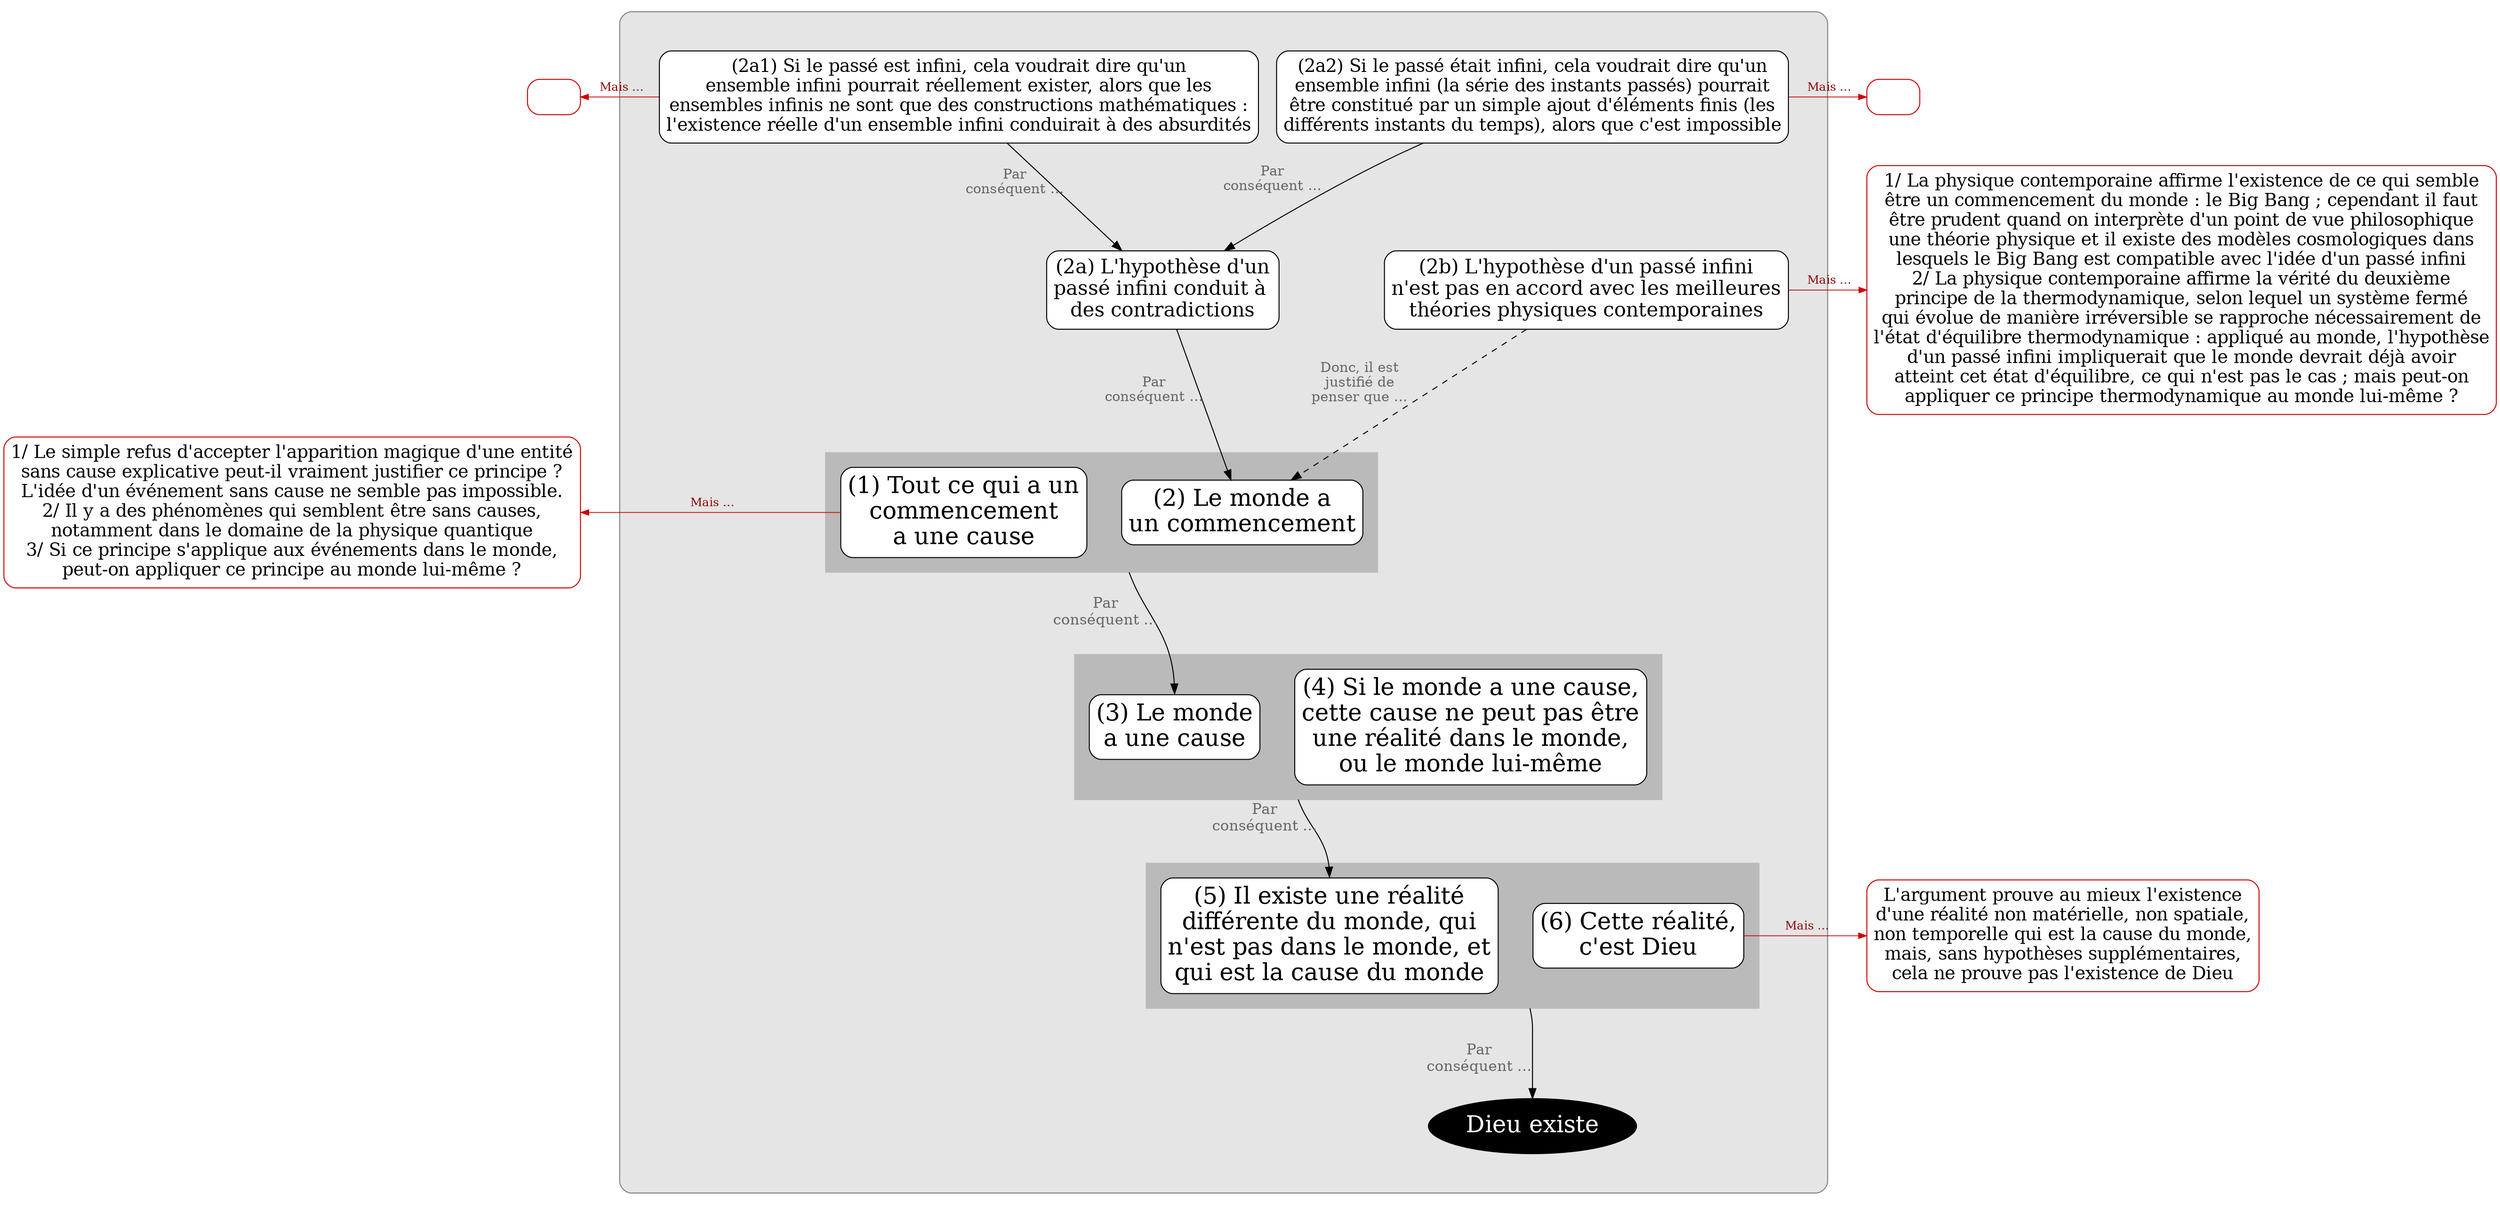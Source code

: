 digraph G {
splines=true
newrank=true
compound=true
ranksep=0.3

node[color=red3, style="rounded, filled", shape="box", fillcolor=white, penwidth=1, fontcolor=black, fontsize=18, margin=0.1]

o2a1[label=""]

o1[label="1/ Le simple refus d'accepter l'apparition magique d'une entité
sans cause explicative peut-il vraiment justifier ce principe ?
L'idée d'un événement sans cause ne semble pas impossible.
2/ Il y a des phénomènes qui semblent être sans causes,
notamment dans le domaine de la physique quantique
3/ Si ce principe s'applique aux événements dans le monde,
peut-on appliquer ce principe au monde lui-même ?"]

node[shape=box, fillcolor=white, style="filled,rounded", color=black, fontsize=24, penwidth=1,fontcolor=black, margin=0.1]
edge[minlen=2,color=red3, penwidth=0.8, arrowsize=0.8, label=" Mais …", fontcolor=red4,fontsize=12]
{rank=same;o1->p1[dir=back]}




subgraph cluster_0 {
bgcolor=grey90
style=rounded
color=grey50
margin=40



node[shape=box, fillcolor=white, style="filled,rounded", color=black]
edge[label="",xlabel="Par
conséquent …",fontcolor=grey40;fontsize=15,minlen=3,color=black,penwidth=1, arrowsize=1]


{
node[fontsize=18]
p2a2[label="(2a2) Si le passé était infini, cela voudrait dire qu'un
ensemble infini (la série des instants passés) pourrait
être constitué par un simple ajout d'éléments finis (les
différents instants du temps), alors que c'est impossible"]
p2a1[label="(2a1) Si le passé est infini, cela voudrait dire qu'un
ensemble infini pourrait réellement exister, alors que les
ensembles infinis ne sont que des constructions mathématiques :
l'existence réelle d'un ensemble infini conduirait à des absurdités"]
node[fontsize=20]
p2b[label="(2b) L'hypothèse d'un passé infini
n'est pas en accord avec les meilleures
théories physiques contemporaines"]
p2a[label="(2a) L'hypothèse d'un
passé infini conduit à 
des contradictions"]
}

p2a2->p2a[minlen=1, fontsize=14]
p2a1->p2a[minlen=1, fontsize=14]
p2a->p2[minlen=1, fontsize=14]
p2b->p2[style="dashed", xlabel="Donc, il est
justifié de
penser que …",minlen=1, fontsize=14]
{rank=same;p2a->p2b[style=invis,minlen=3]}

subgraph cluster_1 {
style="box"
margin=15
bgcolor=grey73
color=grey73
p1[label="(1) Tout ce qui a un
commencement
a une cause"]

p2[label="(2) Le monde a
un commencement"]
}

//p1->p2[style=invis,xlabel="",minlen=1]
{rank=same;p1->p2[style=invis,xlabel="",minlen=1]}

p2:w->p3:n[ltail=cluster_1]
//p2:w->p3:n[ltail=cluster_1]


subgraph cluster_2 {
style="box"
margin=15
bgcolor=grey73
color=grey73
p3[label="(3) Le monde
a une cause"]
p4[label="(4) Si le monde a une cause,
cette cause ne peut pas être
une réalité dans le monde,
ou le monde lui-même"]
}
{rank=same;p3->p4[style=invis,xlabel="",minlen=1]}

p4:w->p5:n[ltail=cluster_2]


subgraph cluster_3 {
style="box"
margin=15
bgcolor=grey73
color=grey73
p5[label="(5) Il existe une réalité
différente du monde, qui
n'est pas dans le monde, et
qui est la cause du monde"]
p6[label="(6) Cette réalité,
c'est Dieu"]
}

{rank=same;p5->p6[style=invis,xlabel="",minlen=1]}

p6:w->C:n[ltail=cluster_3,minlen=4]

C[label="Dieu existe",fillcolor=black, fontcolor=white, color=black, shape=ellipse]


}

node[color=red3, style="rounded, filled", shape="box", fillcolor=white, penwidth=1, fontcolor=black, fontsize=18, margin=0.1]

o2b[label="1/ La physique contemporaine affirme l'existence de ce qui semble
être un commencement du monde : le Big Bang ; cependant il faut
être prudent quand on interprète d'un point de vue philosophique
une théorie physique et il existe des modèles cosmologiques dans
lesquels le Big Bang est compatible avec l'idée d'un passé infini
2/ La physique contemporaine affirme la vérité du deuxième
principe de la thermodynamique, selon lequel un système fermé
qui évolue de manière irréversible se rapproche nécessairement de
l'état d'équilibre thermodynamique : appliqué au monde, l'hypothèse
d'un passé infini impliquerait que le monde devrait déjà avoir
atteint cet état d'équilibre, ce qui n'est pas le cas ; mais peut-on
appliquer ce principe thermodynamique au monde lui-même ?"]
{rank=same;p2b->o2b}

o6[label="L'argument prouve au mieux l'existence
d'une réalité non matérielle, non spatiale,
non temporelle qui est la cause du monde,
mais, sans hypothèses supplémentaires,
cela ne prouve pas l'existence de Dieu"]
{rank=same;p6->o6}

o2a2[label=""]

{rank=same;p2a2->o2a2}

{rank=same;o2a1->p2a1[dir=back]}

}
